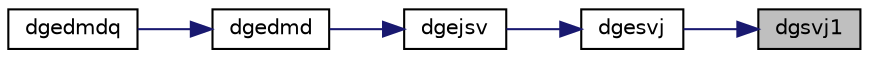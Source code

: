 digraph "dgsvj1"
{
 // LATEX_PDF_SIZE
  edge [fontname="Helvetica",fontsize="10",labelfontname="Helvetica",labelfontsize="10"];
  node [fontname="Helvetica",fontsize="10",shape=record];
  rankdir="RL";
  Node1 [label="dgsvj1",height=0.2,width=0.4,color="black", fillcolor="grey75", style="filled", fontcolor="black",tooltip="DGSVJ1 pre-processor for the routine dgesvj, applies Jacobi rotations targeting only particular pivot..."];
  Node1 -> Node2 [dir="back",color="midnightblue",fontsize="10",style="solid",fontname="Helvetica"];
  Node2 [label="dgesvj",height=0.2,width=0.4,color="black", fillcolor="white", style="filled",URL="$dgesvj_8f.html#ac14340a964d1df1b2f4483844a7c0df1",tooltip="DGESVJ"];
  Node2 -> Node3 [dir="back",color="midnightblue",fontsize="10",style="solid",fontname="Helvetica"];
  Node3 [label="dgejsv",height=0.2,width=0.4,color="black", fillcolor="white", style="filled",URL="$dgejsv_8f.html#a8767bfcf983f8dc6ef2842029ab25599",tooltip="DGEJSV"];
  Node3 -> Node4 [dir="back",color="midnightblue",fontsize="10",style="solid",fontname="Helvetica"];
  Node4 [label="dgedmd",height=0.2,width=0.4,color="black", fillcolor="white", style="filled",URL="$dgedmd_8f90.html#a873ebfba3e94c6200e9f6da79644abb1",tooltip="DGEDMD computes the Dynamic Mode Decomposition (DMD) for a pair of data snapshot matrices."];
  Node4 -> Node5 [dir="back",color="midnightblue",fontsize="10",style="solid",fontname="Helvetica"];
  Node5 [label="dgedmdq",height=0.2,width=0.4,color="black", fillcolor="white", style="filled",URL="$dgedmdq_8f90.html#a6c9d2f77b73a03970b6e05984167644f",tooltip="DGEDMDQ computes the Dynamic Mode Decomposition (DMD) for a pair of data snapshot matrices."];
}
